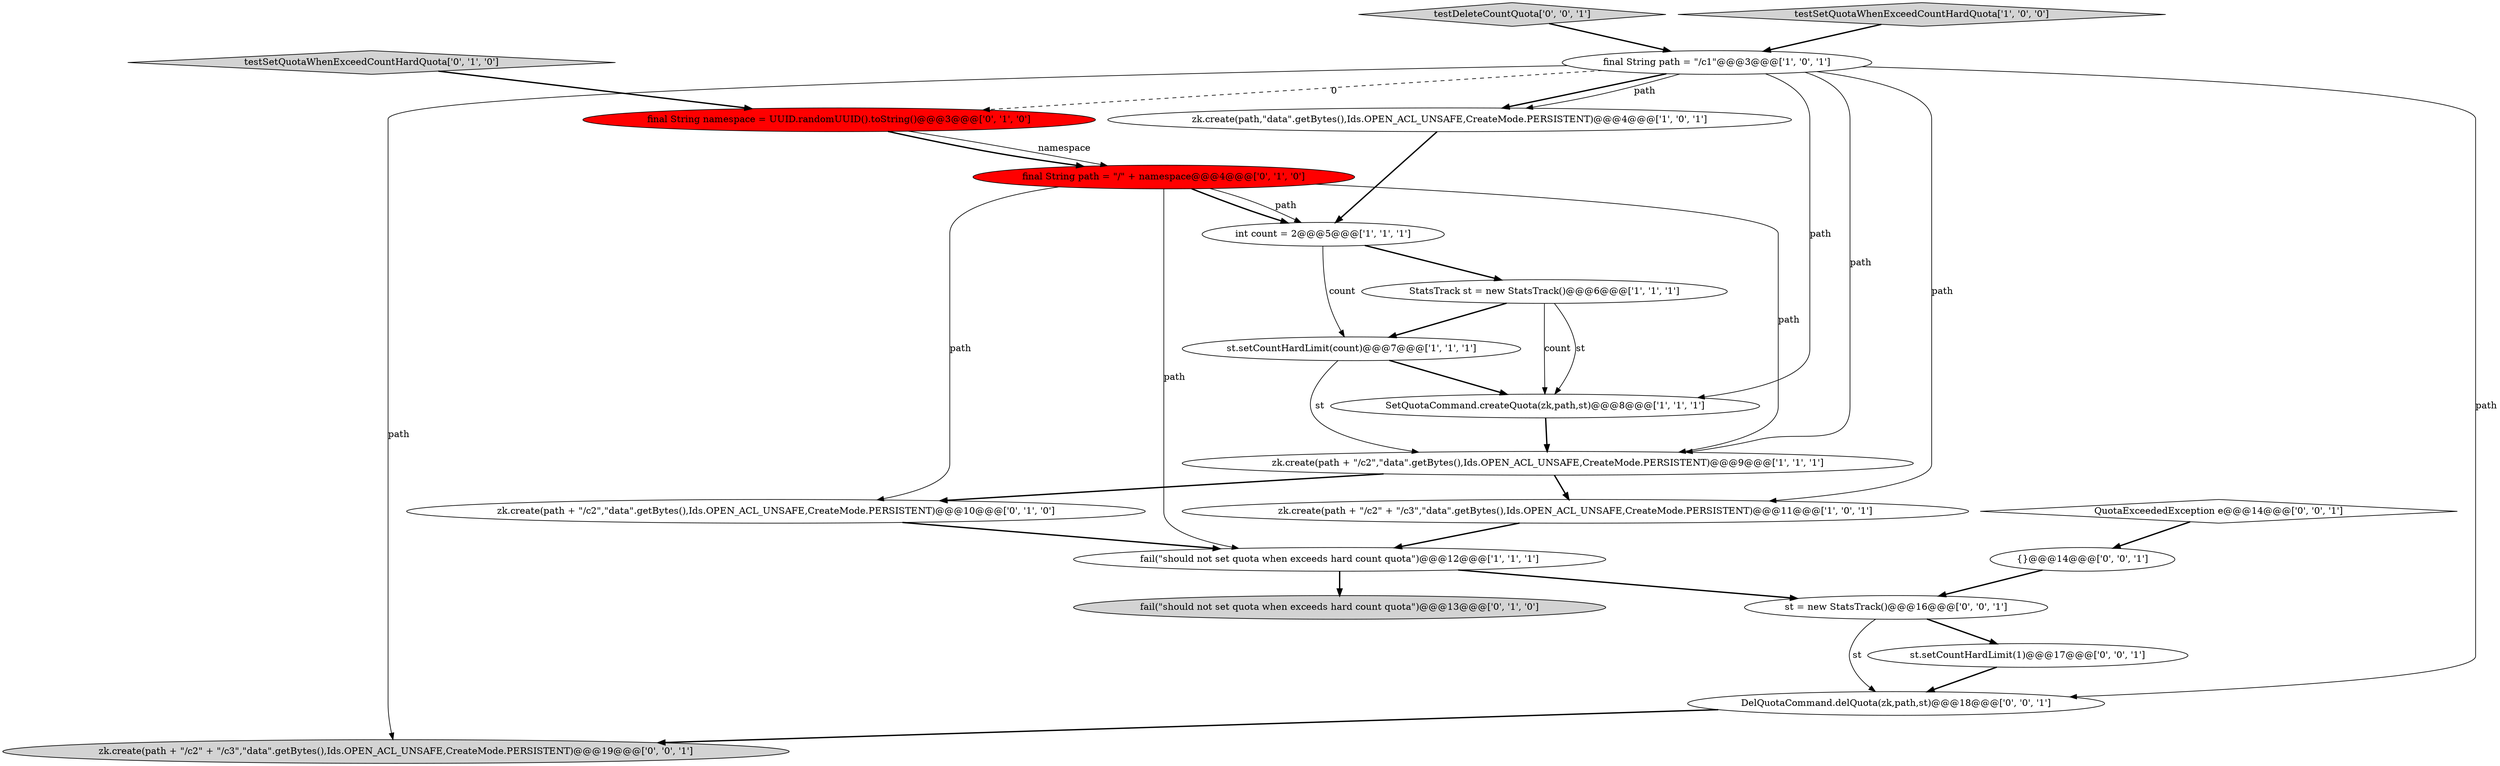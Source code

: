 digraph {
20 [style = filled, label = "testDeleteCountQuota['0', '0', '1']", fillcolor = lightgray, shape = diamond image = "AAA0AAABBB3BBB"];
3 [style = filled, label = "SetQuotaCommand.createQuota(zk,path,st)@@@8@@@['1', '1', '1']", fillcolor = white, shape = ellipse image = "AAA0AAABBB1BBB"];
8 [style = filled, label = "fail(\"should not set quota when exceeds hard count quota\")@@@12@@@['1', '1', '1']", fillcolor = white, shape = ellipse image = "AAA0AAABBB1BBB"];
19 [style = filled, label = "st = new StatsTrack()@@@16@@@['0', '0', '1']", fillcolor = white, shape = ellipse image = "AAA0AAABBB3BBB"];
13 [style = filled, label = "testSetQuotaWhenExceedCountHardQuota['0', '1', '0']", fillcolor = lightgray, shape = diamond image = "AAA0AAABBB2BBB"];
5 [style = filled, label = "zk.create(path,\"data\".getBytes(),Ids.OPEN_ACL_UNSAFE,CreateMode.PERSISTENT)@@@4@@@['1', '0', '1']", fillcolor = white, shape = ellipse image = "AAA0AAABBB1BBB"];
11 [style = filled, label = "fail(\"should not set quota when exceeds hard count quota\")@@@13@@@['0', '1', '0']", fillcolor = lightgray, shape = ellipse image = "AAA0AAABBB2BBB"];
4 [style = filled, label = "zk.create(path + \"/c2\",\"data\".getBytes(),Ids.OPEN_ACL_UNSAFE,CreateMode.PERSISTENT)@@@9@@@['1', '1', '1']", fillcolor = white, shape = ellipse image = "AAA0AAABBB1BBB"];
1 [style = filled, label = "final String path = \"/c1\"@@@3@@@['1', '0', '1']", fillcolor = white, shape = ellipse image = "AAA0AAABBB1BBB"];
2 [style = filled, label = "st.setCountHardLimit(count)@@@7@@@['1', '1', '1']", fillcolor = white, shape = ellipse image = "AAA0AAABBB1BBB"];
7 [style = filled, label = "testSetQuotaWhenExceedCountHardQuota['1', '0', '0']", fillcolor = lightgray, shape = diamond image = "AAA0AAABBB1BBB"];
18 [style = filled, label = "DelQuotaCommand.delQuota(zk,path,st)@@@18@@@['0', '0', '1']", fillcolor = white, shape = ellipse image = "AAA0AAABBB3BBB"];
0 [style = filled, label = "zk.create(path + \"/c2\" + \"/c3\",\"data\".getBytes(),Ids.OPEN_ACL_UNSAFE,CreateMode.PERSISTENT)@@@11@@@['1', '0', '1']", fillcolor = white, shape = ellipse image = "AAA0AAABBB1BBB"];
10 [style = filled, label = "final String namespace = UUID.randomUUID().toString()@@@3@@@['0', '1', '0']", fillcolor = red, shape = ellipse image = "AAA1AAABBB2BBB"];
17 [style = filled, label = "QuotaExceededException e@@@14@@@['0', '0', '1']", fillcolor = white, shape = diamond image = "AAA0AAABBB3BBB"];
21 [style = filled, label = "{}@@@14@@@['0', '0', '1']", fillcolor = white, shape = ellipse image = "AAA0AAABBB3BBB"];
6 [style = filled, label = "int count = 2@@@5@@@['1', '1', '1']", fillcolor = white, shape = ellipse image = "AAA0AAABBB1BBB"];
16 [style = filled, label = "st.setCountHardLimit(1)@@@17@@@['0', '0', '1']", fillcolor = white, shape = ellipse image = "AAA0AAABBB3BBB"];
9 [style = filled, label = "StatsTrack st = new StatsTrack()@@@6@@@['1', '1', '1']", fillcolor = white, shape = ellipse image = "AAA0AAABBB1BBB"];
12 [style = filled, label = "final String path = \"/\" + namespace@@@4@@@['0', '1', '0']", fillcolor = red, shape = ellipse image = "AAA1AAABBB2BBB"];
14 [style = filled, label = "zk.create(path + \"/c2\",\"data\".getBytes(),Ids.OPEN_ACL_UNSAFE,CreateMode.PERSISTENT)@@@10@@@['0', '1', '0']", fillcolor = white, shape = ellipse image = "AAA0AAABBB2BBB"];
15 [style = filled, label = "zk.create(path + \"/c2\" + \"/c3\",\"data\".getBytes(),Ids.OPEN_ACL_UNSAFE,CreateMode.PERSISTENT)@@@19@@@['0', '0', '1']", fillcolor = lightgray, shape = ellipse image = "AAA0AAABBB3BBB"];
1->5 [style = bold, label=""];
1->18 [style = solid, label="path"];
13->10 [style = bold, label=""];
4->14 [style = bold, label=""];
16->18 [style = bold, label=""];
7->1 [style = bold, label=""];
1->15 [style = solid, label="path"];
21->19 [style = bold, label=""];
9->2 [style = bold, label=""];
8->19 [style = bold, label=""];
9->3 [style = solid, label="st"];
12->6 [style = solid, label="path"];
2->3 [style = bold, label=""];
18->15 [style = bold, label=""];
1->10 [style = dashed, label="0"];
20->1 [style = bold, label=""];
12->6 [style = bold, label=""];
6->2 [style = solid, label="count"];
1->4 [style = solid, label="path"];
1->0 [style = solid, label="path"];
1->3 [style = solid, label="path"];
3->4 [style = bold, label=""];
4->0 [style = bold, label=""];
19->16 [style = bold, label=""];
12->8 [style = solid, label="path"];
12->4 [style = solid, label="path"];
12->14 [style = solid, label="path"];
5->6 [style = bold, label=""];
2->4 [style = solid, label="st"];
10->12 [style = bold, label=""];
0->8 [style = bold, label=""];
19->18 [style = solid, label="st"];
14->8 [style = bold, label=""];
9->3 [style = solid, label="count"];
6->9 [style = bold, label=""];
10->12 [style = solid, label="namespace"];
1->5 [style = solid, label="path"];
8->11 [style = bold, label=""];
17->21 [style = bold, label=""];
}
